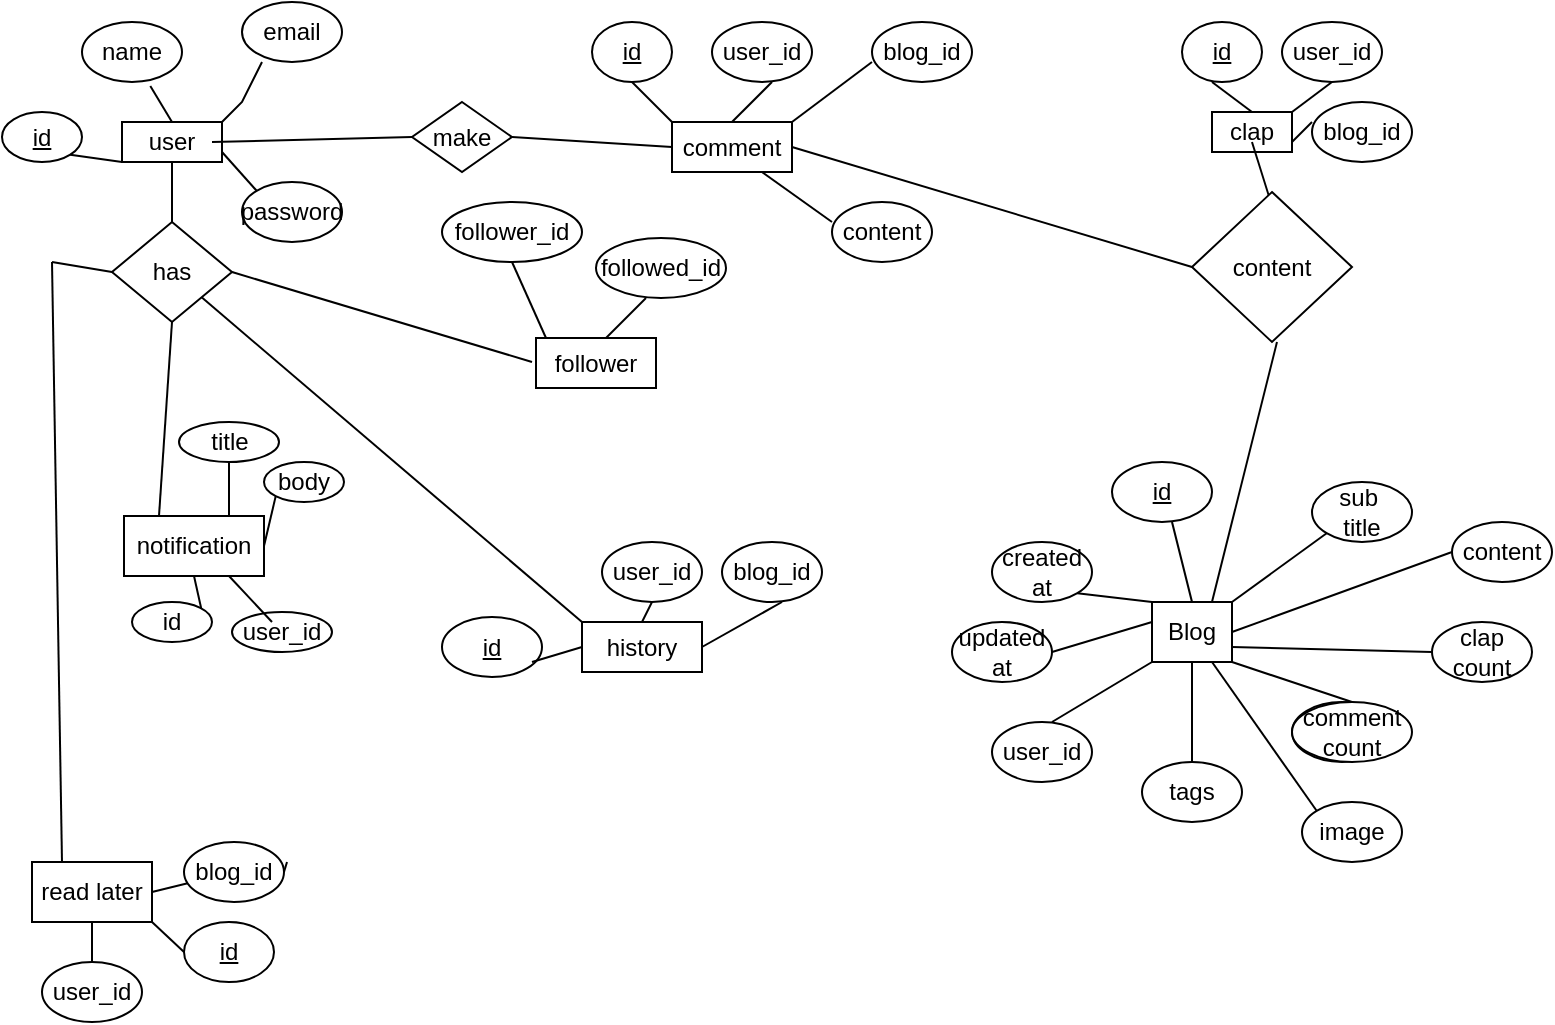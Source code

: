 <mxfile version="24.7.17">
  <diagram name="Page-1" id="rSCj_LUOKC8hmFgoFRef">
    <mxGraphModel dx="1900" dy="621" grid="1" gridSize="10" guides="1" tooltips="1" connect="1" arrows="1" fold="1" page="1" pageScale="1" pageWidth="850" pageHeight="1100" math="0" shadow="0">
      <root>
        <mxCell id="0" />
        <mxCell id="1" parent="0" />
        <mxCell id="Z48n8Z-hnVd7AuyeqPhM-1" value="&lt;u&gt;id&lt;/u&gt;" style="ellipse;whiteSpace=wrap;html=1;" parent="1" vertex="1">
          <mxGeometry x="-290" y="240" width="50" height="30" as="geometry" />
        </mxCell>
        <mxCell id="Z48n8Z-hnVd7AuyeqPhM-3" value="Blog" style="rounded=0;whiteSpace=wrap;html=1;" parent="1" vertex="1">
          <mxGeometry x="-270" y="310" width="40" height="30" as="geometry" />
        </mxCell>
        <mxCell id="Z48n8Z-hnVd7AuyeqPhM-4" value="title" style="ellipse;whiteSpace=wrap;html=1;" parent="1" vertex="1">
          <mxGeometry x="-200" y="360" width="50" height="30" as="geometry" />
        </mxCell>
        <mxCell id="Z48n8Z-hnVd7AuyeqPhM-5" value="sub&amp;nbsp;&lt;div&gt;title&lt;/div&gt;" style="ellipse;whiteSpace=wrap;html=1;" parent="1" vertex="1">
          <mxGeometry x="-190" y="250" width="50" height="30" as="geometry" />
        </mxCell>
        <mxCell id="Z48n8Z-hnVd7AuyeqPhM-6" value="content" style="ellipse;whiteSpace=wrap;html=1;" parent="1" vertex="1">
          <mxGeometry x="-120" y="270" width="50" height="30" as="geometry" />
        </mxCell>
        <mxCell id="Z48n8Z-hnVd7AuyeqPhM-7" value="clap count" style="ellipse;whiteSpace=wrap;html=1;" parent="1" vertex="1">
          <mxGeometry x="-130" y="320" width="50" height="30" as="geometry" />
        </mxCell>
        <mxCell id="Z48n8Z-hnVd7AuyeqPhM-8" value="comment&lt;div&gt;count&lt;/div&gt;" style="ellipse;whiteSpace=wrap;html=1;" parent="1" vertex="1">
          <mxGeometry x="-200" y="360" width="60" height="30" as="geometry" />
        </mxCell>
        <mxCell id="Z48n8Z-hnVd7AuyeqPhM-9" value="image" style="ellipse;whiteSpace=wrap;html=1;" parent="1" vertex="1">
          <mxGeometry x="-195" y="410" width="50" height="30" as="geometry" />
        </mxCell>
        <mxCell id="Z48n8Z-hnVd7AuyeqPhM-10" value="tags" style="ellipse;whiteSpace=wrap;html=1;" parent="1" vertex="1">
          <mxGeometry x="-275" y="390" width="50" height="30" as="geometry" />
        </mxCell>
        <mxCell id="Z48n8Z-hnVd7AuyeqPhM-11" value="user_id" style="ellipse;whiteSpace=wrap;html=1;" parent="1" vertex="1">
          <mxGeometry x="-350" y="370" width="50" height="30" as="geometry" />
        </mxCell>
        <mxCell id="Z48n8Z-hnVd7AuyeqPhM-12" value="created at" style="ellipse;whiteSpace=wrap;html=1;" parent="1" vertex="1">
          <mxGeometry x="-350" y="280" width="50" height="30" as="geometry" />
        </mxCell>
        <mxCell id="Z48n8Z-hnVd7AuyeqPhM-13" value="updated at" style="ellipse;whiteSpace=wrap;html=1;" parent="1" vertex="1">
          <mxGeometry x="-370" y="320" width="50" height="30" as="geometry" />
        </mxCell>
        <mxCell id="Z48n8Z-hnVd7AuyeqPhM-14" value="clap" style="rounded=0;whiteSpace=wrap;html=1;" parent="1" vertex="1">
          <mxGeometry x="-240" y="65" width="40" height="20" as="geometry" />
        </mxCell>
        <mxCell id="Z48n8Z-hnVd7AuyeqPhM-15" value="&lt;u&gt;id&lt;/u&gt;" style="ellipse;whiteSpace=wrap;html=1;" parent="1" vertex="1">
          <mxGeometry x="-255" y="20" width="40" height="30" as="geometry" />
        </mxCell>
        <mxCell id="Z48n8Z-hnVd7AuyeqPhM-16" value="user_id" style="ellipse;whiteSpace=wrap;html=1;" parent="1" vertex="1">
          <mxGeometry x="-205" y="20" width="50" height="30" as="geometry" />
        </mxCell>
        <mxCell id="Z48n8Z-hnVd7AuyeqPhM-17" value="blog_id" style="ellipse;whiteSpace=wrap;html=1;" parent="1" vertex="1">
          <mxGeometry x="-190" y="60" width="50" height="30" as="geometry" />
        </mxCell>
        <mxCell id="Z48n8Z-hnVd7AuyeqPhM-18" value="comment" style="rounded=0;whiteSpace=wrap;html=1;" parent="1" vertex="1">
          <mxGeometry x="-510" y="70" width="60" height="25" as="geometry" />
        </mxCell>
        <mxCell id="Z48n8Z-hnVd7AuyeqPhM-19" value="&lt;u&gt;id&lt;/u&gt;" style="ellipse;whiteSpace=wrap;html=1;" parent="1" vertex="1">
          <mxGeometry x="-550" y="20" width="40" height="30" as="geometry" />
        </mxCell>
        <mxCell id="Z48n8Z-hnVd7AuyeqPhM-20" value="user_id" style="ellipse;whiteSpace=wrap;html=1;" parent="1" vertex="1">
          <mxGeometry x="-490" y="20" width="50" height="30" as="geometry" />
        </mxCell>
        <mxCell id="Z48n8Z-hnVd7AuyeqPhM-21" value="blog_id" style="ellipse;whiteSpace=wrap;html=1;" parent="1" vertex="1">
          <mxGeometry x="-410" y="20" width="50" height="30" as="geometry" />
        </mxCell>
        <mxCell id="Z48n8Z-hnVd7AuyeqPhM-22" value="content" style="ellipse;whiteSpace=wrap;html=1;" parent="1" vertex="1">
          <mxGeometry x="-430" y="110" width="50" height="30" as="geometry" />
        </mxCell>
        <mxCell id="Z48n8Z-hnVd7AuyeqPhM-23" value="history" style="rounded=0;whiteSpace=wrap;html=1;" parent="1" vertex="1">
          <mxGeometry x="-555" y="320" width="60" height="25" as="geometry" />
        </mxCell>
        <mxCell id="Z48n8Z-hnVd7AuyeqPhM-24" value="&lt;u&gt;id&lt;/u&gt;" style="ellipse;whiteSpace=wrap;html=1;" parent="1" vertex="1">
          <mxGeometry x="-625" y="317.5" width="50" height="30" as="geometry" />
        </mxCell>
        <mxCell id="Z48n8Z-hnVd7AuyeqPhM-25" value="user_id" style="ellipse;whiteSpace=wrap;html=1;" parent="1" vertex="1">
          <mxGeometry x="-545" y="280" width="50" height="30" as="geometry" />
        </mxCell>
        <mxCell id="Z48n8Z-hnVd7AuyeqPhM-26" value="blog_id" style="ellipse;whiteSpace=wrap;html=1;" parent="1" vertex="1">
          <mxGeometry x="-485" y="280" width="50" height="30" as="geometry" />
        </mxCell>
        <mxCell id="Z48n8Z-hnVd7AuyeqPhM-27" value="read later" style="rounded=0;whiteSpace=wrap;html=1;" parent="1" vertex="1">
          <mxGeometry x="-830" y="440" width="60" height="30" as="geometry" />
        </mxCell>
        <mxCell id="Z48n8Z-hnVd7AuyeqPhM-28" value="&lt;u&gt;id&lt;/u&gt;" style="ellipse;whiteSpace=wrap;html=1;" parent="1" vertex="1">
          <mxGeometry x="-754" y="470" width="45" height="30" as="geometry" />
        </mxCell>
        <mxCell id="Z48n8Z-hnVd7AuyeqPhM-29" value="user_id" style="ellipse;whiteSpace=wrap;html=1;" parent="1" vertex="1">
          <mxGeometry x="-825" y="490" width="50" height="30" as="geometry" />
        </mxCell>
        <mxCell id="Z48n8Z-hnVd7AuyeqPhM-31" value="follower" style="rounded=0;whiteSpace=wrap;html=1;" parent="1" vertex="1">
          <mxGeometry x="-578" y="178" width="60" height="25" as="geometry" />
        </mxCell>
        <mxCell id="Z48n8Z-hnVd7AuyeqPhM-32" value="follower_id" style="ellipse;whiteSpace=wrap;html=1;" parent="1" vertex="1">
          <mxGeometry x="-625" y="110" width="70" height="30" as="geometry" />
        </mxCell>
        <mxCell id="Z48n8Z-hnVd7AuyeqPhM-33" value="followed_id" style="ellipse;whiteSpace=wrap;html=1;" parent="1" vertex="1">
          <mxGeometry x="-548" y="128" width="65" height="30" as="geometry" />
        </mxCell>
        <mxCell id="Z48n8Z-hnVd7AuyeqPhM-35" value="notification" style="rounded=0;whiteSpace=wrap;html=1;" parent="1" vertex="1">
          <mxGeometry x="-784" y="267" width="70" height="30" as="geometry" />
        </mxCell>
        <mxCell id="Z48n8Z-hnVd7AuyeqPhM-37" value="user_id" style="ellipse;whiteSpace=wrap;html=1;" parent="1" vertex="1">
          <mxGeometry x="-730" y="315" width="50" height="20" as="geometry" />
        </mxCell>
        <mxCell id="Z48n8Z-hnVd7AuyeqPhM-38" value="title" style="ellipse;whiteSpace=wrap;html=1;" parent="1" vertex="1">
          <mxGeometry x="-756.5" y="220" width="50" height="20" as="geometry" />
        </mxCell>
        <mxCell id="Z48n8Z-hnVd7AuyeqPhM-39" value="body" style="ellipse;whiteSpace=wrap;html=1;" parent="1" vertex="1">
          <mxGeometry x="-714" y="240" width="40" height="20" as="geometry" />
        </mxCell>
        <mxCell id="Z48n8Z-hnVd7AuyeqPhM-40" value="user" style="rounded=0;whiteSpace=wrap;html=1;" parent="1" vertex="1">
          <mxGeometry x="-785" y="70" width="50" height="20" as="geometry" />
        </mxCell>
        <mxCell id="Z48n8Z-hnVd7AuyeqPhM-41" value="&lt;u&gt;id&lt;/u&gt;" style="ellipse;whiteSpace=wrap;html=1;" parent="1" vertex="1">
          <mxGeometry x="-845" y="65" width="40" height="25" as="geometry" />
        </mxCell>
        <mxCell id="Z48n8Z-hnVd7AuyeqPhM-42" value="name" style="ellipse;whiteSpace=wrap;html=1;" parent="1" vertex="1">
          <mxGeometry x="-805" y="20" width="50" height="30" as="geometry" />
        </mxCell>
        <mxCell id="Z48n8Z-hnVd7AuyeqPhM-43" value="email" style="ellipse;whiteSpace=wrap;html=1;" parent="1" vertex="1">
          <mxGeometry x="-725" y="10" width="50" height="30" as="geometry" />
        </mxCell>
        <mxCell id="Z48n8Z-hnVd7AuyeqPhM-44" value="password" style="ellipse;whiteSpace=wrap;html=1;" parent="1" vertex="1">
          <mxGeometry x="-725" y="100" width="50" height="30" as="geometry" />
        </mxCell>
        <mxCell id="6WczsIn22DoI0dGNfMC2-1" value="" style="endArrow=none;html=1;rounded=0;exitX=0.5;exitY=0;exitDx=0;exitDy=0;entryX=0.683;entryY=1.067;entryDx=0;entryDy=0;entryPerimeter=0;" parent="1" source="Z48n8Z-hnVd7AuyeqPhM-40" target="Z48n8Z-hnVd7AuyeqPhM-42" edge="1">
          <mxGeometry width="50" height="50" relative="1" as="geometry">
            <mxPoint x="-815" y="90" as="sourcePoint" />
            <mxPoint x="-765" y="40" as="targetPoint" />
          </mxGeometry>
        </mxCell>
        <mxCell id="lyOyuYBK9qZ7ddT24PDy-2" value="" style="endArrow=none;html=1;rounded=0;exitX=1;exitY=0;exitDx=0;exitDy=0;" parent="1" source="Z48n8Z-hnVd7AuyeqPhM-40" edge="1">
          <mxGeometry width="50" height="50" relative="1" as="geometry">
            <mxPoint x="-755" y="80" as="sourcePoint" />
            <mxPoint x="-715" y="40" as="targetPoint" />
            <Array as="points">
              <mxPoint x="-725" y="60" />
            </Array>
          </mxGeometry>
        </mxCell>
        <mxCell id="lyOyuYBK9qZ7ddT24PDy-3" value="" style="endArrow=none;html=1;rounded=0;entryX=0;entryY=1;entryDx=0;entryDy=0;exitX=1;exitY=1;exitDx=0;exitDy=0;" parent="1" source="Z48n8Z-hnVd7AuyeqPhM-41" target="Z48n8Z-hnVd7AuyeqPhM-40" edge="1">
          <mxGeometry width="50" height="50" relative="1" as="geometry">
            <mxPoint x="-850" y="150" as="sourcePoint" />
            <mxPoint x="-800" y="100" as="targetPoint" />
          </mxGeometry>
        </mxCell>
        <mxCell id="lyOyuYBK9qZ7ddT24PDy-6" value="" style="endArrow=none;html=1;rounded=0;exitX=1;exitY=0.75;exitDx=0;exitDy=0;entryX=0;entryY=0;entryDx=0;entryDy=0;" parent="1" source="Z48n8Z-hnVd7AuyeqPhM-40" target="Z48n8Z-hnVd7AuyeqPhM-44" edge="1">
          <mxGeometry width="50" height="50" relative="1" as="geometry">
            <mxPoint x="-765" y="130" as="sourcePoint" />
            <mxPoint x="-725" y="80" as="targetPoint" />
          </mxGeometry>
        </mxCell>
        <mxCell id="lyOyuYBK9qZ7ddT24PDy-7" value="" style="endArrow=none;html=1;rounded=0;exitX=0.5;exitY=1;exitDx=0;exitDy=0;" parent="1" source="Z48n8Z-hnVd7AuyeqPhM-32" edge="1">
          <mxGeometry width="50" height="50" relative="1" as="geometry">
            <mxPoint x="-623" y="228" as="sourcePoint" />
            <mxPoint x="-573" y="178" as="targetPoint" />
          </mxGeometry>
        </mxCell>
        <mxCell id="lyOyuYBK9qZ7ddT24PDy-8" value="" style="endArrow=none;html=1;rounded=0;" parent="1" edge="1">
          <mxGeometry width="50" height="50" relative="1" as="geometry">
            <mxPoint x="-543" y="178" as="sourcePoint" />
            <mxPoint x="-523" y="158" as="targetPoint" />
          </mxGeometry>
        </mxCell>
        <mxCell id="lyOyuYBK9qZ7ddT24PDy-9" value="" style="endArrow=none;html=1;rounded=0;exitX=0.5;exitY=1;exitDx=0;exitDy=0;" parent="1" source="Z48n8Z-hnVd7AuyeqPhM-19" edge="1">
          <mxGeometry width="50" height="50" relative="1" as="geometry">
            <mxPoint x="-560" y="120" as="sourcePoint" />
            <mxPoint x="-510" y="70" as="targetPoint" />
          </mxGeometry>
        </mxCell>
        <mxCell id="lyOyuYBK9qZ7ddT24PDy-10" value="" style="endArrow=none;html=1;rounded=0;" parent="1" edge="1">
          <mxGeometry width="50" height="50" relative="1" as="geometry">
            <mxPoint x="-480" y="70" as="sourcePoint" />
            <mxPoint x="-460" y="50" as="targetPoint" />
          </mxGeometry>
        </mxCell>
        <mxCell id="lyOyuYBK9qZ7ddT24PDy-11" value="" style="endArrow=none;html=1;rounded=0;exitX=1;exitY=0;exitDx=0;exitDy=0;exitPerimeter=0;" parent="1" source="Z48n8Z-hnVd7AuyeqPhM-18" edge="1">
          <mxGeometry width="50" height="50" relative="1" as="geometry">
            <mxPoint x="-460" y="90" as="sourcePoint" />
            <mxPoint x="-410" y="40" as="targetPoint" />
          </mxGeometry>
        </mxCell>
        <mxCell id="lyOyuYBK9qZ7ddT24PDy-15" value="" style="endArrow=none;html=1;rounded=0;exitX=0.75;exitY=0;exitDx=0;exitDy=0;entryX=0.5;entryY=1;entryDx=0;entryDy=0;" parent="1" source="Z48n8Z-hnVd7AuyeqPhM-35" target="Z48n8Z-hnVd7AuyeqPhM-38" edge="1">
          <mxGeometry width="50" height="50" relative="1" as="geometry">
            <mxPoint x="-749" y="297" as="sourcePoint" />
            <mxPoint x="-699" y="247" as="targetPoint" />
          </mxGeometry>
        </mxCell>
        <mxCell id="lyOyuYBK9qZ7ddT24PDy-16" value="" style="endArrow=none;html=1;rounded=0;exitX=1;exitY=0.5;exitDx=0;exitDy=0;entryX=0;entryY=1;entryDx=0;entryDy=0;" parent="1" source="Z48n8Z-hnVd7AuyeqPhM-35" target="Z48n8Z-hnVd7AuyeqPhM-39" edge="1">
          <mxGeometry width="50" height="50" relative="1" as="geometry">
            <mxPoint x="-719" y="317" as="sourcePoint" />
            <mxPoint x="-669" y="267" as="targetPoint" />
          </mxGeometry>
        </mxCell>
        <mxCell id="lyOyuYBK9qZ7ddT24PDy-17" value="" style="endArrow=none;html=1;rounded=0;exitX=0.9;exitY=0.75;exitDx=0;exitDy=0;exitPerimeter=0;entryX=0;entryY=0.5;entryDx=0;entryDy=0;" parent="1" source="Z48n8Z-hnVd7AuyeqPhM-24" target="Z48n8Z-hnVd7AuyeqPhM-23" edge="1">
          <mxGeometry width="50" height="50" relative="1" as="geometry">
            <mxPoint x="-570" y="340" as="sourcePoint" />
            <mxPoint x="-555" y="320" as="targetPoint" />
          </mxGeometry>
        </mxCell>
        <mxCell id="lyOyuYBK9qZ7ddT24PDy-19" value="" style="endArrow=none;html=1;rounded=0;exitX=1;exitY=0.5;exitDx=0;exitDy=0;" parent="1" source="Z48n8Z-hnVd7AuyeqPhM-23" edge="1">
          <mxGeometry width="50" height="50" relative="1" as="geometry">
            <mxPoint x="-505" y="360" as="sourcePoint" />
            <mxPoint x="-455" y="310" as="targetPoint" />
          </mxGeometry>
        </mxCell>
        <mxCell id="lyOyuYBK9qZ7ddT24PDy-22" value="" style="endArrow=none;html=1;rounded=0;exitX=1;exitY=0.5;exitDx=0;exitDy=0;" parent="1" source="Z48n8Z-hnVd7AuyeqPhM-30" edge="1">
          <mxGeometry width="50" height="50" relative="1" as="geometry">
            <mxPoint x="-752.5" y="490" as="sourcePoint" />
            <mxPoint x="-702.5" y="440" as="targetPoint" />
          </mxGeometry>
        </mxCell>
        <mxCell id="lyOyuYBK9qZ7ddT24PDy-23" value="" style="endArrow=none;html=1;rounded=0;exitX=0.5;exitY=0;exitDx=0;exitDy=0;" parent="1" source="Z48n8Z-hnVd7AuyeqPhM-14" edge="1">
          <mxGeometry width="50" height="50" relative="1" as="geometry">
            <mxPoint x="-290" y="100" as="sourcePoint" />
            <mxPoint x="-240" y="50" as="targetPoint" />
          </mxGeometry>
        </mxCell>
        <mxCell id="lyOyuYBK9qZ7ddT24PDy-24" value="" style="endArrow=none;html=1;rounded=0;exitX=1;exitY=0;exitDx=0;exitDy=0;" parent="1" source="Z48n8Z-hnVd7AuyeqPhM-14" edge="1">
          <mxGeometry width="50" height="50" relative="1" as="geometry">
            <mxPoint x="-230" y="100" as="sourcePoint" />
            <mxPoint x="-180" y="50" as="targetPoint" />
          </mxGeometry>
        </mxCell>
        <mxCell id="lyOyuYBK9qZ7ddT24PDy-26" value="" style="endArrow=none;html=1;rounded=0;" parent="1" edge="1">
          <mxGeometry width="50" height="50" relative="1" as="geometry">
            <mxPoint x="-200" y="80" as="sourcePoint" />
            <mxPoint x="-190" y="70" as="targetPoint" />
          </mxGeometry>
        </mxCell>
        <mxCell id="lyOyuYBK9qZ7ddT24PDy-27" value="" style="endArrow=none;html=1;rounded=0;entryX=0;entryY=1;entryDx=0;entryDy=0;" parent="1" target="Z48n8Z-hnVd7AuyeqPhM-3" edge="1">
          <mxGeometry width="50" height="50" relative="1" as="geometry">
            <mxPoint x="-320" y="370" as="sourcePoint" />
            <mxPoint x="-270" y="320" as="targetPoint" />
          </mxGeometry>
        </mxCell>
        <mxCell id="lyOyuYBK9qZ7ddT24PDy-28" value="" style="endArrow=none;html=1;rounded=0;exitX=1;exitY=0.5;exitDx=0;exitDy=0;" parent="1" source="Z48n8Z-hnVd7AuyeqPhM-13" edge="1">
          <mxGeometry width="50" height="50" relative="1" as="geometry">
            <mxPoint x="-320" y="370" as="sourcePoint" />
            <mxPoint x="-270" y="320" as="targetPoint" />
          </mxGeometry>
        </mxCell>
        <mxCell id="lyOyuYBK9qZ7ddT24PDy-29" value="" style="endArrow=none;html=1;rounded=0;exitX=1;exitY=1;exitDx=0;exitDy=0;" parent="1" source="Z48n8Z-hnVd7AuyeqPhM-12" edge="1">
          <mxGeometry width="50" height="50" relative="1" as="geometry">
            <mxPoint x="-320" y="360" as="sourcePoint" />
            <mxPoint x="-270" y="310" as="targetPoint" />
          </mxGeometry>
        </mxCell>
        <mxCell id="lyOyuYBK9qZ7ddT24PDy-30" value="" style="endArrow=none;html=1;rounded=0;exitX=0.5;exitY=0;exitDx=0;exitDy=0;" parent="1" source="Z48n8Z-hnVd7AuyeqPhM-3" edge="1">
          <mxGeometry width="50" height="50" relative="1" as="geometry">
            <mxPoint x="-310" y="320" as="sourcePoint" />
            <mxPoint x="-260" y="270" as="targetPoint" />
          </mxGeometry>
        </mxCell>
        <mxCell id="lyOyuYBK9qZ7ddT24PDy-33" value="" style="endArrow=none;html=1;rounded=0;exitX=0.5;exitY=0;exitDx=0;exitDy=0;entryX=0.5;entryY=1;entryDx=0;entryDy=0;" parent="1" source="Z48n8Z-hnVd7AuyeqPhM-10" target="Z48n8Z-hnVd7AuyeqPhM-3" edge="1">
          <mxGeometry width="50" height="50" relative="1" as="geometry">
            <mxPoint x="-275" y="377.5" as="sourcePoint" />
            <mxPoint x="-225" y="327.5" as="targetPoint" />
          </mxGeometry>
        </mxCell>
        <mxCell id="lyOyuYBK9qZ7ddT24PDy-34" value="" style="endArrow=none;html=1;rounded=0;exitX=0;exitY=0;exitDx=0;exitDy=0;entryX=0.75;entryY=1;entryDx=0;entryDy=0;" parent="1" source="Z48n8Z-hnVd7AuyeqPhM-9" target="Z48n8Z-hnVd7AuyeqPhM-3" edge="1">
          <mxGeometry width="50" height="50" relative="1" as="geometry">
            <mxPoint x="-230" y="370" as="sourcePoint" />
            <mxPoint x="-180" y="320" as="targetPoint" />
          </mxGeometry>
        </mxCell>
        <mxCell id="lyOyuYBK9qZ7ddT24PDy-35" value="" style="endArrow=none;html=1;rounded=0;exitX=1;exitY=1;exitDx=0;exitDy=0;entryX=0.5;entryY=0;entryDx=0;entryDy=0;" parent="1" source="Z48n8Z-hnVd7AuyeqPhM-3" target="Z48n8Z-hnVd7AuyeqPhM-8" edge="1">
          <mxGeometry width="50" height="50" relative="1" as="geometry">
            <mxPoint x="-210" y="350" as="sourcePoint" />
            <mxPoint x="-160" y="300" as="targetPoint" />
          </mxGeometry>
        </mxCell>
        <mxCell id="lyOyuYBK9qZ7ddT24PDy-36" value="" style="endArrow=none;html=1;rounded=0;exitX=1;exitY=0;exitDx=0;exitDy=0;entryX=0;entryY=1;entryDx=0;entryDy=0;" parent="1" source="Z48n8Z-hnVd7AuyeqPhM-3" target="Z48n8Z-hnVd7AuyeqPhM-5" edge="1">
          <mxGeometry width="50" height="50" relative="1" as="geometry">
            <mxPoint x="-210" y="340" as="sourcePoint" />
            <mxPoint x="-160" y="290" as="targetPoint" />
          </mxGeometry>
        </mxCell>
        <mxCell id="lyOyuYBK9qZ7ddT24PDy-37" value="" style="endArrow=none;html=1;rounded=0;exitX=1;exitY=0.5;exitDx=0;exitDy=0;entryX=0;entryY=0.5;entryDx=0;entryDy=0;" parent="1" source="Z48n8Z-hnVd7AuyeqPhM-3" target="Z48n8Z-hnVd7AuyeqPhM-6" edge="1">
          <mxGeometry width="50" height="50" relative="1" as="geometry">
            <mxPoint x="-180" y="340" as="sourcePoint" />
            <mxPoint x="-130" y="290" as="targetPoint" />
          </mxGeometry>
        </mxCell>
        <mxCell id="lyOyuYBK9qZ7ddT24PDy-38" value="" style="endArrow=none;html=1;rounded=0;exitX=1;exitY=0.75;exitDx=0;exitDy=0;entryX=0;entryY=0.5;entryDx=0;entryDy=0;" parent="1" source="Z48n8Z-hnVd7AuyeqPhM-3" target="Z48n8Z-hnVd7AuyeqPhM-7" edge="1">
          <mxGeometry width="50" height="50" relative="1" as="geometry">
            <mxPoint x="-170" y="350" as="sourcePoint" />
            <mxPoint x="-120" y="300" as="targetPoint" />
          </mxGeometry>
        </mxCell>
        <mxCell id="lyOyuYBK9qZ7ddT24PDy-41" value="" style="endArrow=none;html=1;rounded=0;exitX=1;exitY=0.5;exitDx=0;exitDy=0;" parent="1" source="lyOyuYBK9qZ7ddT24PDy-43" edge="1">
          <mxGeometry width="50" height="50" relative="1" as="geometry">
            <mxPoint x="-735" y="172.5" as="sourcePoint" />
            <mxPoint x="-580" y="190" as="targetPoint" />
          </mxGeometry>
        </mxCell>
        <mxCell id="lyOyuYBK9qZ7ddT24PDy-43" value="has" style="rhombus;whiteSpace=wrap;html=1;" parent="1" vertex="1">
          <mxGeometry x="-790" y="120" width="60" height="50" as="geometry" />
        </mxCell>
        <mxCell id="lyOyuYBK9qZ7ddT24PDy-44" value="" style="endArrow=none;html=1;rounded=0;entryX=0.5;entryY=1;entryDx=0;entryDy=0;exitX=0.5;exitY=0;exitDx=0;exitDy=0;" parent="1" source="lyOyuYBK9qZ7ddT24PDy-43" target="Z48n8Z-hnVd7AuyeqPhM-40" edge="1">
          <mxGeometry width="50" height="50" relative="1" as="geometry">
            <mxPoint x="-790" y="140" as="sourcePoint" />
            <mxPoint x="-740" y="90" as="targetPoint" />
          </mxGeometry>
        </mxCell>
        <mxCell id="lyOyuYBK9qZ7ddT24PDy-46" value="" style="endArrow=none;html=1;rounded=0;exitX=0.75;exitY=1;exitDx=0;exitDy=0;" parent="1" source="Z48n8Z-hnVd7AuyeqPhM-18" edge="1">
          <mxGeometry width="50" height="50" relative="1" as="geometry">
            <mxPoint x="-480" y="170" as="sourcePoint" />
            <mxPoint x="-430" y="120" as="targetPoint" />
          </mxGeometry>
        </mxCell>
        <mxCell id="lyOyuYBK9qZ7ddT24PDy-49" value="" style="endArrow=none;html=1;rounded=0;exitX=0.5;exitY=0;exitDx=0;exitDy=0;entryX=0.5;entryY=0.75;entryDx=0;entryDy=0;entryPerimeter=0;" parent="1" target="Z48n8Z-hnVd7AuyeqPhM-14" edge="1">
          <mxGeometry width="50" height="50" relative="1" as="geometry">
            <mxPoint x="-207.5" y="120" as="sourcePoint" />
            <mxPoint x="-210" y="90" as="targetPoint" />
          </mxGeometry>
        </mxCell>
        <mxCell id="lyOyuYBK9qZ7ddT24PDy-50" value="" style="endArrow=none;html=1;rounded=0;exitX=0.75;exitY=0;exitDx=0;exitDy=0;entryX=0.5;entryY=1;entryDx=0;entryDy=0;" parent="1" source="Z48n8Z-hnVd7AuyeqPhM-3" edge="1">
          <mxGeometry width="50" height="50" relative="1" as="geometry">
            <mxPoint x="-280" y="240" as="sourcePoint" />
            <mxPoint x="-207.5" y="180" as="targetPoint" />
          </mxGeometry>
        </mxCell>
        <mxCell id="lyOyuYBK9qZ7ddT24PDy-56" value="" style="endArrow=none;html=1;rounded=0;exitX=0.5;exitY=0;exitDx=0;exitDy=0;entryX=0.5;entryY=1;entryDx=0;entryDy=0;" parent="1" source="Z48n8Z-hnVd7AuyeqPhM-29" target="Z48n8Z-hnVd7AuyeqPhM-27" edge="1">
          <mxGeometry width="50" height="50" relative="1" as="geometry">
            <mxPoint x="-810" y="530" as="sourcePoint" />
            <mxPoint x="-760" y="480" as="targetPoint" />
          </mxGeometry>
        </mxCell>
        <mxCell id="lyOyuYBK9qZ7ddT24PDy-57" value="" style="endArrow=none;html=1;rounded=0;exitX=0.5;exitY=0;exitDx=0;exitDy=0;entryX=0.5;entryY=1;entryDx=0;entryDy=0;" parent="1" target="Z48n8Z-hnVd7AuyeqPhM-35" edge="1">
          <mxGeometry width="50" height="50" relative="1" as="geometry">
            <mxPoint x="-745" y="315" as="sourcePoint" />
            <mxPoint x="-750" y="300" as="targetPoint" />
          </mxGeometry>
        </mxCell>
        <mxCell id="lyOyuYBK9qZ7ddT24PDy-58" value="" style="endArrow=none;html=1;rounded=0;entryX=0.5;entryY=1;entryDx=0;entryDy=0;exitX=0.5;exitY=0;exitDx=0;exitDy=0;" parent="1" source="Z48n8Z-hnVd7AuyeqPhM-23" target="Z48n8Z-hnVd7AuyeqPhM-25" edge="1">
          <mxGeometry width="50" height="50" relative="1" as="geometry">
            <mxPoint x="-580" y="440" as="sourcePoint" />
            <mxPoint x="-530" y="390" as="targetPoint" />
          </mxGeometry>
        </mxCell>
        <mxCell id="lyOyuYBK9qZ7ddT24PDy-59" value="" style="endArrow=none;html=1;rounded=0;exitX=0.25;exitY=0;exitDx=0;exitDy=0;" parent="1" source="Z48n8Z-hnVd7AuyeqPhM-27" edge="1">
          <mxGeometry width="50" height="50" relative="1" as="geometry">
            <mxPoint x="-870" y="200" as="sourcePoint" />
            <mxPoint x="-820" y="140" as="targetPoint" />
          </mxGeometry>
        </mxCell>
        <mxCell id="lyOyuYBK9qZ7ddT24PDy-60" value="" style="endArrow=none;html=1;rounded=0;entryX=0;entryY=0.5;entryDx=0;entryDy=0;" parent="1" target="lyOyuYBK9qZ7ddT24PDy-43" edge="1">
          <mxGeometry width="50" height="50" relative="1" as="geometry">
            <mxPoint x="-820" y="140" as="sourcePoint" />
            <mxPoint x="-790" y="140" as="targetPoint" />
          </mxGeometry>
        </mxCell>
        <mxCell id="lyOyuYBK9qZ7ddT24PDy-61" value="" style="endArrow=none;html=1;rounded=0;exitX=1;exitY=1;exitDx=0;exitDy=0;entryX=0;entryY=0.5;entryDx=0;entryDy=0;" parent="1" source="Z48n8Z-hnVd7AuyeqPhM-27" target="Z48n8Z-hnVd7AuyeqPhM-28" edge="1">
          <mxGeometry width="50" height="50" relative="1" as="geometry">
            <mxPoint x="-750" y="630" as="sourcePoint" />
            <mxPoint x="-700" y="580" as="targetPoint" />
          </mxGeometry>
        </mxCell>
        <mxCell id="lyOyuYBK9qZ7ddT24PDy-62" value="" style="endArrow=none;html=1;rounded=0;exitX=1;exitY=0.5;exitDx=0;exitDy=0;" parent="1" source="Z48n8Z-hnVd7AuyeqPhM-27" target="Z48n8Z-hnVd7AuyeqPhM-30" edge="1">
          <mxGeometry width="50" height="50" relative="1" as="geometry">
            <mxPoint x="-770" y="455" as="sourcePoint" />
            <mxPoint x="-702.5" y="440" as="targetPoint" />
          </mxGeometry>
        </mxCell>
        <mxCell id="Z48n8Z-hnVd7AuyeqPhM-30" value="blog_id" style="ellipse;whiteSpace=wrap;html=1;" parent="1" vertex="1">
          <mxGeometry x="-754" y="430" width="50" height="30" as="geometry" />
        </mxCell>
        <mxCell id="lyOyuYBK9qZ7ddT24PDy-65" value="id" style="ellipse;whiteSpace=wrap;html=1;" parent="1" vertex="1">
          <mxGeometry x="-780" y="310" width="40" height="20" as="geometry" />
        </mxCell>
        <mxCell id="lyOyuYBK9qZ7ddT24PDy-67" value="" style="endArrow=none;html=1;rounded=0;exitX=0.75;exitY=1;exitDx=0;exitDy=0;" parent="1" source="Z48n8Z-hnVd7AuyeqPhM-35" edge="1">
          <mxGeometry width="50" height="50" relative="1" as="geometry">
            <mxPoint x="-680" y="430" as="sourcePoint" />
            <mxPoint x="-710" y="320" as="targetPoint" />
          </mxGeometry>
        </mxCell>
        <mxCell id="lyOyuYBK9qZ7ddT24PDy-69" value="" style="endArrow=none;html=1;rounded=0;entryX=0.5;entryY=1;entryDx=0;entryDy=0;exitX=0.25;exitY=0;exitDx=0;exitDy=0;" parent="1" source="Z48n8Z-hnVd7AuyeqPhM-35" target="lyOyuYBK9qZ7ddT24PDy-43" edge="1">
          <mxGeometry width="50" height="50" relative="1" as="geometry">
            <mxPoint x="-790" y="230" as="sourcePoint" />
            <mxPoint x="-740" y="180" as="targetPoint" />
          </mxGeometry>
        </mxCell>
        <mxCell id="lyOyuYBK9qZ7ddT24PDy-71" value="" style="endArrow=none;html=1;rounded=0;entryX=0;entryY=0;entryDx=0;entryDy=0;" parent="1" source="lyOyuYBK9qZ7ddT24PDy-43" target="Z48n8Z-hnVd7AuyeqPhM-23" edge="1">
          <mxGeometry width="50" height="50" relative="1" as="geometry">
            <mxPoint x="-660" y="280" as="sourcePoint" />
            <mxPoint x="-610" y="230" as="targetPoint" />
          </mxGeometry>
        </mxCell>
        <mxCell id="lyOyuYBK9qZ7ddT24PDy-72" value="content" style="rhombus;whiteSpace=wrap;html=1;" parent="1" vertex="1">
          <mxGeometry x="-250" y="105" width="80" height="75" as="geometry" />
        </mxCell>
        <mxCell id="lyOyuYBK9qZ7ddT24PDy-73" value="" style="endArrow=none;html=1;rounded=0;exitX=1;exitY=0.5;exitDx=0;exitDy=0;entryX=0;entryY=0.5;entryDx=0;entryDy=0;" parent="1" source="Z48n8Z-hnVd7AuyeqPhM-18" target="lyOyuYBK9qZ7ddT24PDy-72" edge="1">
          <mxGeometry width="50" height="50" relative="1" as="geometry">
            <mxPoint x="-330" y="150" as="sourcePoint" />
            <mxPoint x="-280" y="100" as="targetPoint" />
          </mxGeometry>
        </mxCell>
        <mxCell id="07rQKL17OYbKziA-cIwe-1" value="make" style="rhombus;whiteSpace=wrap;html=1;" vertex="1" parent="1">
          <mxGeometry x="-640" y="60" width="50" height="35" as="geometry" />
        </mxCell>
        <mxCell id="07rQKL17OYbKziA-cIwe-3" value="" style="endArrow=none;html=1;rounded=0;exitX=1;exitY=0.5;exitDx=0;exitDy=0;entryX=0;entryY=0.5;entryDx=0;entryDy=0;" edge="1" parent="1" source="07rQKL17OYbKziA-cIwe-1" target="Z48n8Z-hnVd7AuyeqPhM-18">
          <mxGeometry width="50" height="50" relative="1" as="geometry">
            <mxPoint x="-450" y="350" as="sourcePoint" />
            <mxPoint x="-400" y="300" as="targetPoint" />
            <Array as="points">
              <mxPoint x="-550" y="80" />
            </Array>
          </mxGeometry>
        </mxCell>
        <mxCell id="07rQKL17OYbKziA-cIwe-4" value="" style="endArrow=none;html=1;rounded=0;entryX=0;entryY=0.5;entryDx=0;entryDy=0;" edge="1" parent="1" target="07rQKL17OYbKziA-cIwe-1">
          <mxGeometry width="50" height="50" relative="1" as="geometry">
            <mxPoint x="-740" y="80" as="sourcePoint" />
            <mxPoint x="-685" y="35" as="targetPoint" />
          </mxGeometry>
        </mxCell>
      </root>
    </mxGraphModel>
  </diagram>
</mxfile>
